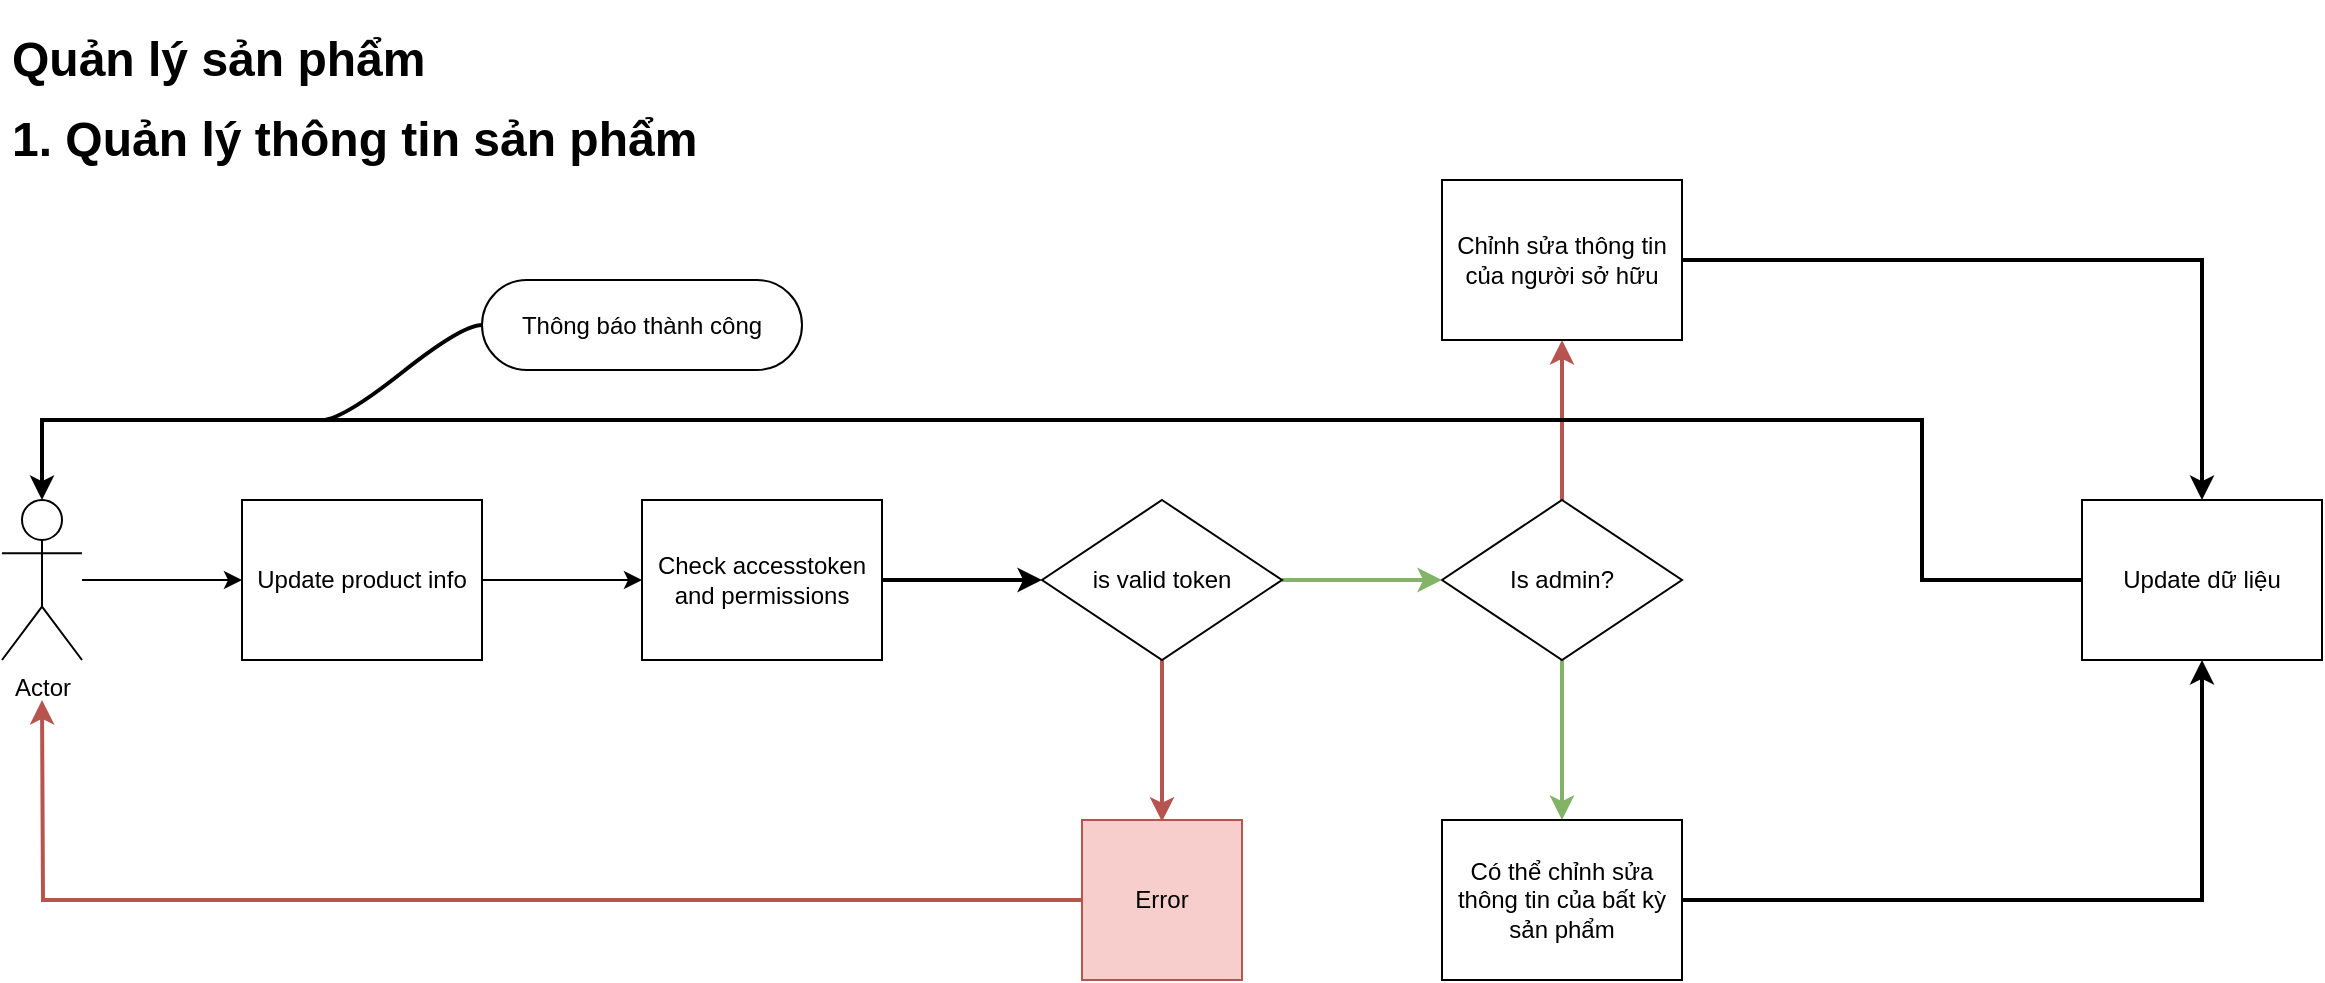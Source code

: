 <mxfile version="12.1.3" type="device" pages="1"><diagram id="fq3xXr5-N29-GUs4cmVM" name="Page-1"><mxGraphModel dx="1463" dy="786" grid="1" gridSize="10" guides="1" tooltips="1" connect="1" arrows="1" fold="1" page="1" pageScale="1" pageWidth="827" pageHeight="1169" math="0" shadow="0"><root><mxCell id="0"/><mxCell id="1" parent="0"/><mxCell id="3MEH6bUg-x_qOr90nKut-1" value="&lt;h1&gt;Quản lý sản phẩm&lt;/h1&gt;" style="text;html=1;strokeColor=none;fillColor=none;spacing=5;spacingTop=-20;whiteSpace=wrap;overflow=hidden;rounded=0;" vertex="1" parent="1"><mxGeometry x="40" y="40" width="240" height="40" as="geometry"/></mxCell><mxCell id="3MEH6bUg-x_qOr90nKut-2" value="&lt;h1&gt;1. Quản lý thông tin sản phẩm&lt;/h1&gt;&lt;p&gt;&lt;br&gt;&lt;/p&gt;" style="text;html=1;strokeColor=none;fillColor=none;spacing=5;spacingTop=-20;whiteSpace=wrap;overflow=hidden;rounded=0;" vertex="1" parent="1"><mxGeometry x="40" y="80" width="360" height="40" as="geometry"/></mxCell><mxCell id="3MEH6bUg-x_qOr90nKut-8" style="edgeStyle=orthogonalEdgeStyle;rounded=0;orthogonalLoop=1;jettySize=auto;html=1;entryX=0;entryY=0.5;entryDx=0;entryDy=0;" edge="1" parent="1" source="3MEH6bUg-x_qOr90nKut-4" target="3MEH6bUg-x_qOr90nKut-7"><mxGeometry relative="1" as="geometry"/></mxCell><mxCell id="3MEH6bUg-x_qOr90nKut-4" value="Actor" style="shape=umlActor;verticalLabelPosition=bottom;labelBackgroundColor=#ffffff;verticalAlign=top;html=1;outlineConnect=0;" vertex="1" parent="1"><mxGeometry x="40" y="280" width="40" height="80" as="geometry"/></mxCell><mxCell id="3MEH6bUg-x_qOr90nKut-10" style="edgeStyle=orthogonalEdgeStyle;rounded=0;orthogonalLoop=1;jettySize=auto;html=1;entryX=0;entryY=0.5;entryDx=0;entryDy=0;" edge="1" parent="1" source="3MEH6bUg-x_qOr90nKut-7" target="3MEH6bUg-x_qOr90nKut-9"><mxGeometry relative="1" as="geometry"/></mxCell><mxCell id="3MEH6bUg-x_qOr90nKut-7" value="Update product info" style="rounded=0;whiteSpace=wrap;html=1;" vertex="1" parent="1"><mxGeometry x="160" y="280" width="120" height="80" as="geometry"/></mxCell><mxCell id="3MEH6bUg-x_qOr90nKut-27" style="edgeStyle=orthogonalEdgeStyle;rounded=0;orthogonalLoop=1;jettySize=auto;html=1;entryX=0;entryY=0.5;entryDx=0;entryDy=0;strokeWidth=2;" edge="1" parent="1" source="3MEH6bUg-x_qOr90nKut-9" target="3MEH6bUg-x_qOr90nKut-22"><mxGeometry relative="1" as="geometry"/></mxCell><mxCell id="3MEH6bUg-x_qOr90nKut-9" value="Check accesstoken and permissions" style="rounded=0;whiteSpace=wrap;html=1;" vertex="1" parent="1"><mxGeometry x="360" y="280" width="120" height="80" as="geometry"/></mxCell><mxCell id="3MEH6bUg-x_qOr90nKut-20" style="edgeStyle=orthogonalEdgeStyle;rounded=0;orthogonalLoop=1;jettySize=auto;html=1;strokeWidth=2;fillColor=#d5e8d4;strokeColor=#82b366;" edge="1" parent="1" source="3MEH6bUg-x_qOr90nKut-11" target="3MEH6bUg-x_qOr90nKut-17"><mxGeometry relative="1" as="geometry"/></mxCell><mxCell id="3MEH6bUg-x_qOr90nKut-21" style="edgeStyle=orthogonalEdgeStyle;rounded=0;orthogonalLoop=1;jettySize=auto;html=1;entryX=0.5;entryY=1;entryDx=0;entryDy=0;fillColor=#f8cecc;strokeColor=#b85450;strokeWidth=2;" edge="1" parent="1" source="3MEH6bUg-x_qOr90nKut-11" target="3MEH6bUg-x_qOr90nKut-18"><mxGeometry relative="1" as="geometry"/></mxCell><mxCell id="3MEH6bUg-x_qOr90nKut-11" value="Is admin?" style="rhombus;whiteSpace=wrap;html=1;" vertex="1" parent="1"><mxGeometry x="760" y="280" width="120" height="80" as="geometry"/></mxCell><mxCell id="3MEH6bUg-x_qOr90nKut-31" style="edgeStyle=orthogonalEdgeStyle;rounded=0;orthogonalLoop=1;jettySize=auto;html=1;entryX=0.5;entryY=0;entryDx=0;entryDy=0;strokeWidth=2;" edge="1" parent="1" source="3MEH6bUg-x_qOr90nKut-18" target="3MEH6bUg-x_qOr90nKut-30"><mxGeometry relative="1" as="geometry"/></mxCell><mxCell id="3MEH6bUg-x_qOr90nKut-18" value="Chỉnh sửa thông tin của người sở hữu" style="rounded=0;whiteSpace=wrap;html=1;" vertex="1" parent="1"><mxGeometry x="760" y="120" width="120" height="80" as="geometry"/></mxCell><mxCell id="3MEH6bUg-x_qOr90nKut-32" style="edgeStyle=orthogonalEdgeStyle;rounded=0;orthogonalLoop=1;jettySize=auto;html=1;entryX=0.5;entryY=1;entryDx=0;entryDy=0;strokeWidth=2;" edge="1" parent="1" source="3MEH6bUg-x_qOr90nKut-17" target="3MEH6bUg-x_qOr90nKut-30"><mxGeometry relative="1" as="geometry"/></mxCell><mxCell id="3MEH6bUg-x_qOr90nKut-17" value="Có thể chỉnh sửa thông tin của bất kỳ sản phẩm" style="rounded=0;whiteSpace=wrap;html=1;" vertex="1" parent="1"><mxGeometry x="760" y="440" width="120" height="80" as="geometry"/></mxCell><mxCell id="3MEH6bUg-x_qOr90nKut-23" style="edgeStyle=orthogonalEdgeStyle;rounded=0;orthogonalLoop=1;jettySize=auto;html=1;strokeWidth=2;fillColor=#f8cecc;strokeColor=#b85450;" edge="1" parent="1" source="3MEH6bUg-x_qOr90nKut-22"><mxGeometry relative="1" as="geometry"><mxPoint x="620" y="440.8" as="targetPoint"/></mxGeometry></mxCell><mxCell id="3MEH6bUg-x_qOr90nKut-24" style="edgeStyle=orthogonalEdgeStyle;rounded=0;orthogonalLoop=1;jettySize=auto;html=1;entryX=0;entryY=0.5;entryDx=0;entryDy=0;strokeWidth=2;fillColor=#d5e8d4;strokeColor=#82b366;" edge="1" parent="1" source="3MEH6bUg-x_qOr90nKut-22" target="3MEH6bUg-x_qOr90nKut-11"><mxGeometry relative="1" as="geometry"/></mxCell><mxCell id="3MEH6bUg-x_qOr90nKut-22" value="is valid token" style="rhombus;whiteSpace=wrap;html=1;" vertex="1" parent="1"><mxGeometry x="560" y="280" width="120" height="80" as="geometry"/></mxCell><mxCell id="3MEH6bUg-x_qOr90nKut-26" style="edgeStyle=orthogonalEdgeStyle;rounded=0;orthogonalLoop=1;jettySize=auto;html=1;strokeWidth=2;fillColor=#f8cecc;strokeColor=#b85450;" edge="1" parent="1" source="3MEH6bUg-x_qOr90nKut-25"><mxGeometry relative="1" as="geometry"><mxPoint x="60" y="380" as="targetPoint"/></mxGeometry></mxCell><mxCell id="3MEH6bUg-x_qOr90nKut-25" value="Error" style="whiteSpace=wrap;html=1;aspect=fixed;fillColor=#f8cecc;strokeColor=#b85450;" vertex="1" parent="1"><mxGeometry x="580" y="440" width="80" height="80" as="geometry"/></mxCell><mxCell id="3MEH6bUg-x_qOr90nKut-33" style="edgeStyle=orthogonalEdgeStyle;rounded=0;orthogonalLoop=1;jettySize=auto;html=1;entryX=0.5;entryY=0;entryDx=0;entryDy=0;entryPerimeter=0;strokeWidth=2;" edge="1" parent="1" source="3MEH6bUg-x_qOr90nKut-30" target="3MEH6bUg-x_qOr90nKut-4"><mxGeometry relative="1" as="geometry"><Array as="points"><mxPoint x="1000" y="320"/><mxPoint x="1000" y="240"/><mxPoint x="60" y="240"/></Array></mxGeometry></mxCell><mxCell id="3MEH6bUg-x_qOr90nKut-30" value="Update dữ liệu" style="rounded=0;whiteSpace=wrap;html=1;" vertex="1" parent="1"><mxGeometry x="1080" y="280" width="120" height="80" as="geometry"/></mxCell><mxCell id="3MEH6bUg-x_qOr90nKut-34" value="Thông báo thành công" style="whiteSpace=wrap;html=1;rounded=1;arcSize=50;align=center;verticalAlign=middle;container=1;recursiveResize=0;strokeWidth=1;autosize=1;spacing=4;treeFolding=1;treeMoving=1;" vertex="1" parent="1"><mxGeometry x="280" y="170" width="160" height="45" as="geometry"/></mxCell><mxCell id="3MEH6bUg-x_qOr90nKut-35" value="" style="edgeStyle=entityRelationEdgeStyle;startArrow=none;endArrow=none;segment=10;curved=1;strokeWidth=2;" edge="1" target="3MEH6bUg-x_qOr90nKut-34" parent="1"><mxGeometry relative="1" as="geometry"><mxPoint x="200" y="240" as="sourcePoint"/></mxGeometry></mxCell></root></mxGraphModel></diagram></mxfile>